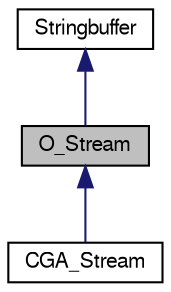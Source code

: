 digraph G
{
  bgcolor="transparent";
  edge [fontname="FreeSans",fontsize="10",labelfontname="FreeSans",labelfontsize="10"];
  node [fontname="FreeSans",fontsize="10",shape=record];
  Node1 [label="O_Stream",height=0.2,width=0.4,color="black", fillcolor="grey75", style="filled" fontcolor="black"];
  Node2 -> Node1 [dir="back",color="midnightblue",fontsize="10",style="solid",fontname="FreeSans"];
  Node2 [label="Stringbuffer",height=0.2,width=0.4,color="black",URL="$classStringbuffer.html",tooltip="Puffer für die Textausgabe."];
  Node1 -> Node3 [dir="back",color="midnightblue",fontsize="10",style="solid",fontname="FreeSans"];
  Node3 [label="CGA_Stream",height=0.2,width=0.4,color="black",URL="$classCGA__Stream.html",tooltip="CGA basierte Ausgabe, ählich zu std::cout von C++."];
}
